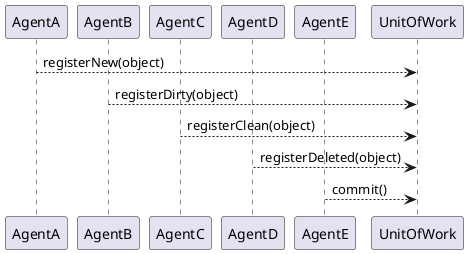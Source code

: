 @startuml

participant AgentA
participant AgentB
participant AgentC
participant AgentD
participant AgentE
participant UnitOfWork

AgentA ---> UnitOfWork : registerNew(object)
AgentB ---> UnitOfWork : registerDirty(object)
AgentC ---> UnitOfWork : registerClean(object)
AgentD ---> UnitOfWork : registerDeleted(object)
AgentE ---> UnitOfWork : commit()

@enduml
